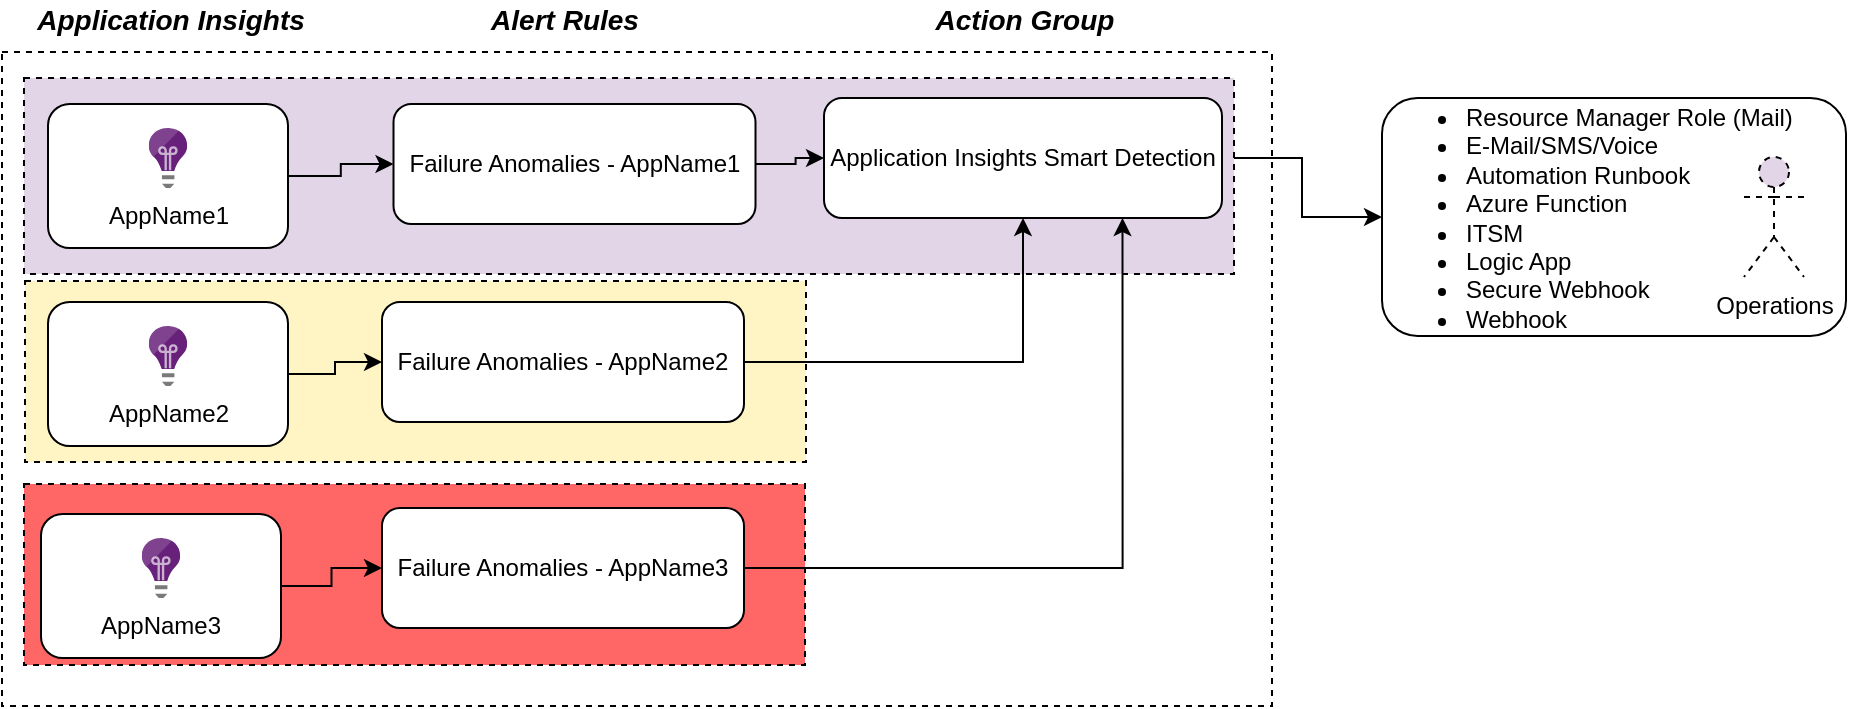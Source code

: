 <mxfile version="13.0.3" type="device" pages="2"><diagram id="zWxBTMdM6NAE-nKmvcNP" name="Failure Anomalies"><mxGraphModel dx="2005" dy="675" grid="0" gridSize="10" guides="1" tooltips="1" connect="1" arrows="1" fold="1" page="1" pageScale="1" pageWidth="827" pageHeight="1169" math="0" shadow="0"><root><mxCell id="mMMQiQnjaMDebt8gb1ha-0"/><mxCell id="mMMQiQnjaMDebt8gb1ha-1" parent="mMMQiQnjaMDebt8gb1ha-0"/><mxCell id="ZxfC2XXY_B9ZqXjyjzpu-29" value="" style="rounded=0;whiteSpace=wrap;html=1;dashed=1;" vertex="1" parent="mMMQiQnjaMDebt8gb1ha-1"><mxGeometry x="-694" y="70" width="635" height="327" as="geometry"/></mxCell><mxCell id="ZxfC2XXY_B9ZqXjyjzpu-45" value="" style="edgeStyle=orthogonalEdgeStyle;rounded=0;orthogonalLoop=1;jettySize=auto;html=1;" edge="1" parent="mMMQiQnjaMDebt8gb1ha-1" source="ZxfC2XXY_B9ZqXjyjzpu-27" target="ZxfC2XXY_B9ZqXjyjzpu-44"><mxGeometry relative="1" as="geometry"/></mxCell><mxCell id="ZxfC2XXY_B9ZqXjyjzpu-44" value="&lt;ul&gt;&lt;li&gt;Resource Manager Role (Mail)&lt;/li&gt;&lt;li&gt;E-Mail/SMS/Voice&lt;/li&gt;&lt;li&gt;Automation Runbook&lt;/li&gt;&lt;li&gt;Azure Function&lt;/li&gt;&lt;li&gt;ITSM&lt;/li&gt;&lt;li&gt;Logic App&lt;/li&gt;&lt;li&gt;Secure Webhook&lt;/li&gt;&lt;li&gt;Webhook&lt;/li&gt;&lt;/ul&gt;" style="rounded=1;whiteSpace=wrap;html=1;align=left;" vertex="1" parent="mMMQiQnjaMDebt8gb1ha-1"><mxGeometry x="-4" y="93" width="232" height="119" as="geometry"/></mxCell><mxCell id="ZxfC2XXY_B9ZqXjyjzpu-30" value="&lt;b&gt;&lt;i&gt;&lt;font style=&quot;font-size: 14px&quot;&gt;Application Insights&lt;/font&gt;&lt;/i&gt;&lt;/b&gt;" style="text;html=1;align=center;verticalAlign=middle;resizable=0;points=[];autosize=1;" vertex="1" parent="mMMQiQnjaMDebt8gb1ha-1"><mxGeometry x="-682.5" y="44" width="144" height="19" as="geometry"/></mxCell><mxCell id="ZxfC2XXY_B9ZqXjyjzpu-31" value="&lt;b&gt;&lt;i&gt;&lt;font style=&quot;font-size: 14px&quot;&gt;Alert Rules&lt;/font&gt;&lt;/i&gt;&lt;/b&gt;" style="text;html=1;align=center;verticalAlign=middle;resizable=0;points=[];autosize=1;" vertex="1" parent="mMMQiQnjaMDebt8gb1ha-1"><mxGeometry x="-455" y="44" width="84" height="19" as="geometry"/></mxCell><mxCell id="ZxfC2XXY_B9ZqXjyjzpu-32" value="&lt;b&gt;&lt;i&gt;&lt;font style=&quot;font-size: 14px&quot;&gt;Action Group&lt;/font&gt;&lt;/i&gt;&lt;/b&gt;" style="text;html=1;align=center;verticalAlign=middle;resizable=0;points=[];autosize=1;" vertex="1" parent="mMMQiQnjaMDebt8gb1ha-1"><mxGeometry x="-232.5" y="44" width="99" height="19" as="geometry"/></mxCell><mxCell id="ZxfC2XXY_B9ZqXjyjzpu-49" value="" style="rounded=0;whiteSpace=wrap;html=1;dashed=1;gradientColor=none;fillColor=#E1D5E7;" vertex="1" parent="mMMQiQnjaMDebt8gb1ha-1"><mxGeometry x="-683" y="83" width="605" height="98" as="geometry"/></mxCell><mxCell id="ZxfC2XXY_B9ZqXjyjzpu-46" value="" style="edgeStyle=orthogonalEdgeStyle;rounded=0;orthogonalLoop=1;jettySize=auto;html=1;" edge="1" parent="mMMQiQnjaMDebt8gb1ha-1" source="ZxfC2XXY_B9ZqXjyjzpu-23" target="ZxfC2XXY_B9ZqXjyjzpu-26"><mxGeometry relative="1" as="geometry"/></mxCell><mxCell id="ZxfC2XXY_B9ZqXjyjzpu-23" value="" style="rounded=1;whiteSpace=wrap;html=1;" vertex="1" parent="mMMQiQnjaMDebt8gb1ha-1"><mxGeometry x="-671" y="96" width="120" height="72" as="geometry"/></mxCell><mxCell id="ZxfC2XXY_B9ZqXjyjzpu-21" value="AppName1" style="aspect=fixed;html=1;points=[];align=center;image;fontSize=12;image=img/lib/mscae/Application_Insights.svg;" vertex="1" parent="mMMQiQnjaMDebt8gb1ha-1"><mxGeometry x="-620.6" y="108" width="19.2" height="30" as="geometry"/></mxCell><mxCell id="ZxfC2XXY_B9ZqXjyjzpu-37" value="" style="edgeStyle=orthogonalEdgeStyle;rounded=0;orthogonalLoop=1;jettySize=auto;html=1;" edge="1" parent="mMMQiQnjaMDebt8gb1ha-1" source="ZxfC2XXY_B9ZqXjyjzpu-26" target="ZxfC2XXY_B9ZqXjyjzpu-27"><mxGeometry relative="1" as="geometry"/></mxCell><mxCell id="ZxfC2XXY_B9ZqXjyjzpu-26" value="Failure Anomalies - AppName1" style="rounded=1;whiteSpace=wrap;html=1;" vertex="1" parent="mMMQiQnjaMDebt8gb1ha-1"><mxGeometry x="-498.25" y="96" width="181" height="60" as="geometry"/></mxCell><mxCell id="ZxfC2XXY_B9ZqXjyjzpu-27" value="Application Insights Smart Detection" style="rounded=1;whiteSpace=wrap;html=1;" vertex="1" parent="mMMQiQnjaMDebt8gb1ha-1"><mxGeometry x="-283" y="93" width="199" height="60" as="geometry"/></mxCell><mxCell id="ZxfC2XXY_B9ZqXjyjzpu-50" value="Operations" style="shape=umlActor;verticalLabelPosition=bottom;labelBackgroundColor=#ffffff;verticalAlign=top;html=1;outlineConnect=0;dashed=1;fillColor=#E1D5E7;gradientColor=none;" vertex="1" parent="mMMQiQnjaMDebt8gb1ha-1"><mxGeometry x="177" y="122.5" width="30" height="60" as="geometry"/></mxCell><mxCell id="ZxfC2XXY_B9ZqXjyjzpu-54" value="" style="rounded=0;whiteSpace=wrap;html=1;dashed=1;gradientColor=none;fillColor=#FFF4C3;" vertex="1" parent="mMMQiQnjaMDebt8gb1ha-1"><mxGeometry x="-682.5" y="184.5" width="390.5" height="90.5" as="geometry"/></mxCell><mxCell id="ZxfC2XXY_B9ZqXjyjzpu-47" value="" style="edgeStyle=orthogonalEdgeStyle;rounded=0;orthogonalLoop=1;jettySize=auto;html=1;" edge="1" parent="mMMQiQnjaMDebt8gb1ha-1" source="ZxfC2XXY_B9ZqXjyjzpu-33" target="ZxfC2XXY_B9ZqXjyjzpu-38"><mxGeometry relative="1" as="geometry"/></mxCell><mxCell id="ZxfC2XXY_B9ZqXjyjzpu-33" value="" style="rounded=1;whiteSpace=wrap;html=1;" vertex="1" parent="mMMQiQnjaMDebt8gb1ha-1"><mxGeometry x="-671" y="195" width="120" height="72" as="geometry"/></mxCell><mxCell id="ZxfC2XXY_B9ZqXjyjzpu-34" value="AppName2" style="aspect=fixed;html=1;points=[];align=center;image;fontSize=12;image=img/lib/mscae/Application_Insights.svg;" vertex="1" parent="mMMQiQnjaMDebt8gb1ha-1"><mxGeometry x="-620.6" y="207" width="19.2" height="30" as="geometry"/></mxCell><mxCell id="ZxfC2XXY_B9ZqXjyjzpu-38" value="Failure Anomalies - AppName2" style="rounded=1;whiteSpace=wrap;html=1;" vertex="1" parent="mMMQiQnjaMDebt8gb1ha-1"><mxGeometry x="-504" y="195" width="181" height="60" as="geometry"/></mxCell><mxCell id="ZxfC2XXY_B9ZqXjyjzpu-41" value="" style="edgeStyle=orthogonalEdgeStyle;rounded=0;orthogonalLoop=1;jettySize=auto;html=1;" edge="1" parent="mMMQiQnjaMDebt8gb1ha-1" source="ZxfC2XXY_B9ZqXjyjzpu-38" target="ZxfC2XXY_B9ZqXjyjzpu-27"><mxGeometry relative="1" as="geometry"><mxPoint x="-243" y="225" as="targetPoint"/></mxGeometry></mxCell><mxCell id="ZxfC2XXY_B9ZqXjyjzpu-55" value="" style="rounded=0;whiteSpace=wrap;html=1;dashed=1;gradientColor=none;fillColor=#FF6666;" vertex="1" parent="mMMQiQnjaMDebt8gb1ha-1"><mxGeometry x="-683" y="286" width="390.5" height="90.5" as="geometry"/></mxCell><mxCell id="ZxfC2XXY_B9ZqXjyjzpu-48" value="" style="edgeStyle=orthogonalEdgeStyle;rounded=0;orthogonalLoop=1;jettySize=auto;html=1;" edge="1" parent="mMMQiQnjaMDebt8gb1ha-1" source="ZxfC2XXY_B9ZqXjyjzpu-35" target="ZxfC2XXY_B9ZqXjyjzpu-39"><mxGeometry relative="1" as="geometry"/></mxCell><mxCell id="ZxfC2XXY_B9ZqXjyjzpu-35" value="" style="rounded=1;whiteSpace=wrap;html=1;" vertex="1" parent="mMMQiQnjaMDebt8gb1ha-1"><mxGeometry x="-674.5" y="301" width="120" height="72" as="geometry"/></mxCell><mxCell id="ZxfC2XXY_B9ZqXjyjzpu-36" value="AppName3" style="aspect=fixed;html=1;points=[];align=center;image;fontSize=12;image=img/lib/mscae/Application_Insights.svg;" vertex="1" parent="mMMQiQnjaMDebt8gb1ha-1"><mxGeometry x="-624.1" y="313" width="19.2" height="30" as="geometry"/></mxCell><mxCell id="ZxfC2XXY_B9ZqXjyjzpu-39" value="Failure Anomalies - AppName3" style="rounded=1;whiteSpace=wrap;html=1;" vertex="1" parent="mMMQiQnjaMDebt8gb1ha-1"><mxGeometry x="-504" y="298" width="181" height="60" as="geometry"/></mxCell><mxCell id="ZxfC2XXY_B9ZqXjyjzpu-43" value="" style="edgeStyle=orthogonalEdgeStyle;rounded=0;orthogonalLoop=1;jettySize=auto;html=1;entryX=0.75;entryY=1;entryDx=0;entryDy=0;" edge="1" parent="mMMQiQnjaMDebt8gb1ha-1" source="ZxfC2XXY_B9ZqXjyjzpu-39" target="ZxfC2XXY_B9ZqXjyjzpu-27"><mxGeometry relative="1" as="geometry"><mxPoint x="-243" y="328" as="targetPoint"/></mxGeometry></mxCell></root></mxGraphModel></diagram><diagram name="Smart detect rules" id="eC6bwh1JNi5DSWfAZ6E2"><mxGraphModel dx="2005" dy="675" grid="0" gridSize="10" guides="1" tooltips="1" connect="1" arrows="1" fold="1" page="1" pageScale="1" pageWidth="827" pageHeight="1169" math="0" shadow="0"><root><mxCell id="CfZ4LIjmbzuVOozJbIx2-0"/><mxCell id="CfZ4LIjmbzuVOozJbIx2-1" parent="CfZ4LIjmbzuVOozJbIx2-0"/><mxCell id="CfZ4LIjmbzuVOozJbIx2-2" value="" style="rounded=0;whiteSpace=wrap;html=1;dashed=1;" vertex="1" parent="CfZ4LIjmbzuVOozJbIx2-1"><mxGeometry x="-694" y="70" width="635" height="327" as="geometry"/></mxCell><mxCell id="CfZ4LIjmbzuVOozJbIx2-3" value="" style="edgeStyle=orthogonalEdgeStyle;rounded=0;orthogonalLoop=1;jettySize=auto;html=1;" edge="1" parent="CfZ4LIjmbzuVOozJbIx2-1" source="CfZ4LIjmbzuVOozJbIx2-14" target="CfZ4LIjmbzuVOozJbIx2-4"><mxGeometry relative="1" as="geometry"/></mxCell><mxCell id="CfZ4LIjmbzuVOozJbIx2-4" value="&lt;ul&gt;&lt;li&gt;Resource Manager Role (Mail)&lt;/li&gt;&lt;li&gt;E-Mail/SMS/Voice&lt;/li&gt;&lt;li&gt;Automation Runbook&lt;/li&gt;&lt;li&gt;Azure Function&lt;/li&gt;&lt;li&gt;ITSM&lt;/li&gt;&lt;li&gt;Logic App&lt;/li&gt;&lt;li&gt;Secure Webhook&lt;/li&gt;&lt;li&gt;Webhook&lt;/li&gt;&lt;/ul&gt;" style="rounded=1;whiteSpace=wrap;html=1;align=left;" vertex="1" parent="CfZ4LIjmbzuVOozJbIx2-1"><mxGeometry x="-4" y="93" width="232" height="119" as="geometry"/></mxCell><mxCell id="CfZ4LIjmbzuVOozJbIx2-5" value="&lt;b&gt;&lt;i&gt;&lt;font style=&quot;font-size: 14px&quot;&gt;Application Insights&lt;/font&gt;&lt;/i&gt;&lt;/b&gt;" style="text;html=1;align=center;verticalAlign=middle;resizable=0;points=[];autosize=1;" vertex="1" parent="CfZ4LIjmbzuVOozJbIx2-1"><mxGeometry x="-682.5" y="44" width="144" height="19" as="geometry"/></mxCell><mxCell id="CfZ4LIjmbzuVOozJbIx2-6" value="&lt;b&gt;&lt;i&gt;&lt;font style=&quot;font-size: 14px&quot;&gt;Alert Rules&lt;/font&gt;&lt;/i&gt;&lt;/b&gt;" style="text;html=1;align=center;verticalAlign=middle;resizable=0;points=[];autosize=1;" vertex="1" parent="CfZ4LIjmbzuVOozJbIx2-1"><mxGeometry x="-455" y="44" width="84" height="19" as="geometry"/></mxCell><mxCell id="CfZ4LIjmbzuVOozJbIx2-7" value="&lt;b&gt;&lt;i&gt;&lt;font style=&quot;font-size: 14px&quot;&gt;Action Group&lt;/font&gt;&lt;/i&gt;&lt;/b&gt;" style="text;html=1;align=center;verticalAlign=middle;resizable=0;points=[];autosize=1;" vertex="1" parent="CfZ4LIjmbzuVOozJbIx2-1"><mxGeometry x="-232.5" y="44" width="99" height="19" as="geometry"/></mxCell><mxCell id="CfZ4LIjmbzuVOozJbIx2-8" value="" style="rounded=0;whiteSpace=wrap;html=1;dashed=1;gradientColor=none;fillColor=#E1D5E7;" vertex="1" parent="CfZ4LIjmbzuVOozJbIx2-1"><mxGeometry x="-683" y="83" width="605" height="98" as="geometry"/></mxCell><mxCell id="CfZ4LIjmbzuVOozJbIx2-9" value="" style="edgeStyle=orthogonalEdgeStyle;rounded=0;orthogonalLoop=1;jettySize=auto;html=1;" edge="1" parent="CfZ4LIjmbzuVOozJbIx2-1" source="CfZ4LIjmbzuVOozJbIx2-10" target="CfZ4LIjmbzuVOozJbIx2-13"><mxGeometry relative="1" as="geometry"/></mxCell><mxCell id="CfZ4LIjmbzuVOozJbIx2-10" value="" style="rounded=1;whiteSpace=wrap;html=1;" vertex="1" parent="CfZ4LIjmbzuVOozJbIx2-1"><mxGeometry x="-671" y="96" width="120" height="72" as="geometry"/></mxCell><mxCell id="CfZ4LIjmbzuVOozJbIx2-11" value="AppName1" style="aspect=fixed;html=1;points=[];align=center;image;fontSize=12;image=img/lib/mscae/Application_Insights.svg;" vertex="1" parent="CfZ4LIjmbzuVOozJbIx2-1"><mxGeometry x="-620.6" y="108" width="19.2" height="30" as="geometry"/></mxCell><mxCell id="CfZ4LIjmbzuVOozJbIx2-12" value="" style="edgeStyle=orthogonalEdgeStyle;rounded=0;orthogonalLoop=1;jettySize=auto;html=1;" edge="1" parent="CfZ4LIjmbzuVOozJbIx2-1" source="CfZ4LIjmbzuVOozJbIx2-13" target="CfZ4LIjmbzuVOozJbIx2-14"><mxGeometry relative="1" as="geometry"/></mxCell><mxCell id="CfZ4LIjmbzuVOozJbIx2-13" value="Failure Anomalies - AppName1" style="rounded=1;whiteSpace=wrap;html=1;" vertex="1" parent="CfZ4LIjmbzuVOozJbIx2-1"><mxGeometry x="-498.25" y="96" width="181" height="60" as="geometry"/></mxCell><mxCell id="CfZ4LIjmbzuVOozJbIx2-14" value="Application Insights Smart Detection" style="rounded=1;whiteSpace=wrap;html=1;" vertex="1" parent="CfZ4LIjmbzuVOozJbIx2-1"><mxGeometry x="-283" y="93" width="199" height="60" as="geometry"/></mxCell><mxCell id="CfZ4LIjmbzuVOozJbIx2-15" value="Operations" style="shape=umlActor;verticalLabelPosition=bottom;labelBackgroundColor=#ffffff;verticalAlign=top;html=1;outlineConnect=0;dashed=1;fillColor=#E1D5E7;gradientColor=none;" vertex="1" parent="CfZ4LIjmbzuVOozJbIx2-1"><mxGeometry x="177" y="122.5" width="30" height="60" as="geometry"/></mxCell><mxCell id="CfZ4LIjmbzuVOozJbIx2-16" value="" style="rounded=0;whiteSpace=wrap;html=1;dashed=1;gradientColor=none;fillColor=#FFF4C3;" vertex="1" parent="CfZ4LIjmbzuVOozJbIx2-1"><mxGeometry x="-682.5" y="184.5" width="390.5" height="90.5" as="geometry"/></mxCell><mxCell id="CfZ4LIjmbzuVOozJbIx2-17" value="" style="edgeStyle=orthogonalEdgeStyle;rounded=0;orthogonalLoop=1;jettySize=auto;html=1;" edge="1" parent="CfZ4LIjmbzuVOozJbIx2-1" source="CfZ4LIjmbzuVOozJbIx2-18" target="CfZ4LIjmbzuVOozJbIx2-20"><mxGeometry relative="1" as="geometry"/></mxCell><mxCell id="CfZ4LIjmbzuVOozJbIx2-18" value="" style="rounded=1;whiteSpace=wrap;html=1;" vertex="1" parent="CfZ4LIjmbzuVOozJbIx2-1"><mxGeometry x="-671" y="195" width="120" height="72" as="geometry"/></mxCell><mxCell id="CfZ4LIjmbzuVOozJbIx2-19" value="AppName2" style="aspect=fixed;html=1;points=[];align=center;image;fontSize=12;image=img/lib/mscae/Application_Insights.svg;" vertex="1" parent="CfZ4LIjmbzuVOozJbIx2-1"><mxGeometry x="-620.6" y="207" width="19.2" height="30" as="geometry"/></mxCell><mxCell id="CfZ4LIjmbzuVOozJbIx2-20" value="Failure Anomalies - AppName2" style="rounded=1;whiteSpace=wrap;html=1;" vertex="1" parent="CfZ4LIjmbzuVOozJbIx2-1"><mxGeometry x="-504" y="195" width="181" height="60" as="geometry"/></mxCell><mxCell id="CfZ4LIjmbzuVOozJbIx2-21" value="" style="edgeStyle=orthogonalEdgeStyle;rounded=0;orthogonalLoop=1;jettySize=auto;html=1;" edge="1" parent="CfZ4LIjmbzuVOozJbIx2-1" source="CfZ4LIjmbzuVOozJbIx2-20" target="CfZ4LIjmbzuVOozJbIx2-14"><mxGeometry relative="1" as="geometry"><mxPoint x="-243" y="225" as="targetPoint"/></mxGeometry></mxCell><mxCell id="CfZ4LIjmbzuVOozJbIx2-22" value="" style="rounded=0;whiteSpace=wrap;html=1;dashed=1;gradientColor=none;fillColor=#FF6666;" vertex="1" parent="CfZ4LIjmbzuVOozJbIx2-1"><mxGeometry x="-683" y="286" width="390.5" height="90.5" as="geometry"/></mxCell><mxCell id="CfZ4LIjmbzuVOozJbIx2-23" value="" style="edgeStyle=orthogonalEdgeStyle;rounded=0;orthogonalLoop=1;jettySize=auto;html=1;" edge="1" parent="CfZ4LIjmbzuVOozJbIx2-1" source="CfZ4LIjmbzuVOozJbIx2-24" target="CfZ4LIjmbzuVOozJbIx2-26"><mxGeometry relative="1" as="geometry"/></mxCell><mxCell id="CfZ4LIjmbzuVOozJbIx2-24" value="" style="rounded=1;whiteSpace=wrap;html=1;" vertex="1" parent="CfZ4LIjmbzuVOozJbIx2-1"><mxGeometry x="-674.5" y="301" width="120" height="72" as="geometry"/></mxCell><mxCell id="CfZ4LIjmbzuVOozJbIx2-25" value="AppName3" style="aspect=fixed;html=1;points=[];align=center;image;fontSize=12;image=img/lib/mscae/Application_Insights.svg;" vertex="1" parent="CfZ4LIjmbzuVOozJbIx2-1"><mxGeometry x="-624.1" y="313" width="19.2" height="30" as="geometry"/></mxCell><mxCell id="CfZ4LIjmbzuVOozJbIx2-26" value="Failure Anomalies - AppName3" style="rounded=1;whiteSpace=wrap;html=1;" vertex="1" parent="CfZ4LIjmbzuVOozJbIx2-1"><mxGeometry x="-504" y="298" width="181" height="60" as="geometry"/></mxCell><mxCell id="CfZ4LIjmbzuVOozJbIx2-27" value="" style="edgeStyle=orthogonalEdgeStyle;rounded=0;orthogonalLoop=1;jettySize=auto;html=1;entryX=0.75;entryY=1;entryDx=0;entryDy=0;" edge="1" parent="CfZ4LIjmbzuVOozJbIx2-1" source="CfZ4LIjmbzuVOozJbIx2-26" target="CfZ4LIjmbzuVOozJbIx2-14"><mxGeometry relative="1" as="geometry"><mxPoint x="-243" y="328" as="targetPoint"/></mxGeometry></mxCell><mxCell id="CfZ4LIjmbzuVOozJbIx2-32" value="" style="edgeStyle=orthogonalEdgeStyle;rounded=1;orthogonalLoop=1;jettySize=auto;html=1;dashed=1;dashPattern=1 1;" edge="1" parent="CfZ4LIjmbzuVOozJbIx2-1" source="CfZ4LIjmbzuVOozJbIx2-28" target="CfZ4LIjmbzuVOozJbIx2-15"><mxGeometry relative="1" as="geometry"><mxPoint x="-672" y="453" as="targetPoint"/><Array as="points"><mxPoint x="-672" y="408"/><mxPoint x="200" y="408"/></Array></mxGeometry></mxCell><mxCell id="CfZ4LIjmbzuVOozJbIx2-28" value="&lt;font style=&quot;font-size: 9px&quot;&gt;Smart Detect Rules&lt;/font&gt;" style="shape=note;whiteSpace=wrap;html=1;backgroundOutline=1;darkOpacity=0.05;dashed=1;fillColor=#67AB9F;gradientColor=none;size=17;" vertex="1" parent="CfZ4LIjmbzuVOozJbIx2-1"><mxGeometry x="-696" y="316" width="48" height="57" as="geometry"/></mxCell><mxCell id="CfZ4LIjmbzuVOozJbIx2-33" value="" style="edgeStyle=orthogonalEdgeStyle;rounded=1;orthogonalLoop=1;jettySize=auto;html=1;dashed=1;dashPattern=1 1;" edge="1" parent="CfZ4LIjmbzuVOozJbIx2-1" source="CfZ4LIjmbzuVOozJbIx2-29" target="CfZ4LIjmbzuVOozJbIx2-15"><mxGeometry relative="1" as="geometry"><Array as="points"><mxPoint x="-670" y="282"/><mxPoint x="192" y="282"/></Array></mxGeometry></mxCell><mxCell id="CfZ4LIjmbzuVOozJbIx2-29" value="&lt;font style=&quot;font-size: 9px&quot;&gt;Smart Detect Rules&lt;/font&gt;" style="shape=note;whiteSpace=wrap;html=1;backgroundOutline=1;darkOpacity=0.05;dashed=1;fillColor=#67AB9F;gradientColor=none;size=17;" vertex="1" parent="CfZ4LIjmbzuVOozJbIx2-1"><mxGeometry x="-694" y="210" width="48" height="57" as="geometry"/></mxCell><mxCell id="CfZ4LIjmbzuVOozJbIx2-34" value="" style="edgeStyle=orthogonalEdgeStyle;rounded=1;orthogonalLoop=1;jettySize=auto;html=1;dashed=1;dashPattern=1 1;" edge="1" parent="CfZ4LIjmbzuVOozJbIx2-1" source="CfZ4LIjmbzuVOozJbIx2-30" target="CfZ4LIjmbzuVOozJbIx2-15"><mxGeometry relative="1" as="geometry"><Array as="points"><mxPoint x="-675" y="188"/><mxPoint x="-237" y="188"/><mxPoint x="-237" y="202"/><mxPoint x="183" y="202"/></Array></mxGeometry></mxCell><mxCell id="CfZ4LIjmbzuVOozJbIx2-30" value="&lt;font style=&quot;font-size: 9px&quot;&gt;Smart Detect Rules&lt;/font&gt;" style="shape=note;whiteSpace=wrap;html=1;backgroundOutline=1;darkOpacity=0.05;dashed=1;fillColor=#67AB9F;gradientColor=none;size=17;" vertex="1" parent="CfZ4LIjmbzuVOozJbIx2-1"><mxGeometry x="-699" y="111" width="48" height="57" as="geometry"/></mxCell></root></mxGraphModel></diagram></mxfile>